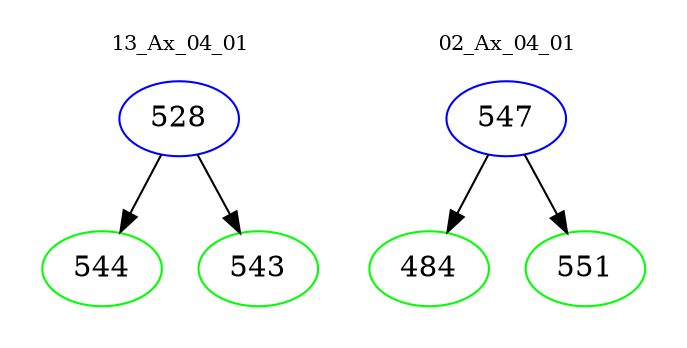 digraph{
subgraph cluster_0 {
color = white
label = "13_Ax_04_01";
fontsize=10;
T0_528 [label="528", color="blue"]
T0_528 -> T0_544 [color="black"]
T0_544 [label="544", color="green"]
T0_528 -> T0_543 [color="black"]
T0_543 [label="543", color="green"]
}
subgraph cluster_1 {
color = white
label = "02_Ax_04_01";
fontsize=10;
T1_547 [label="547", color="blue"]
T1_547 -> T1_484 [color="black"]
T1_484 [label="484", color="green"]
T1_547 -> T1_551 [color="black"]
T1_551 [label="551", color="green"]
}
}
